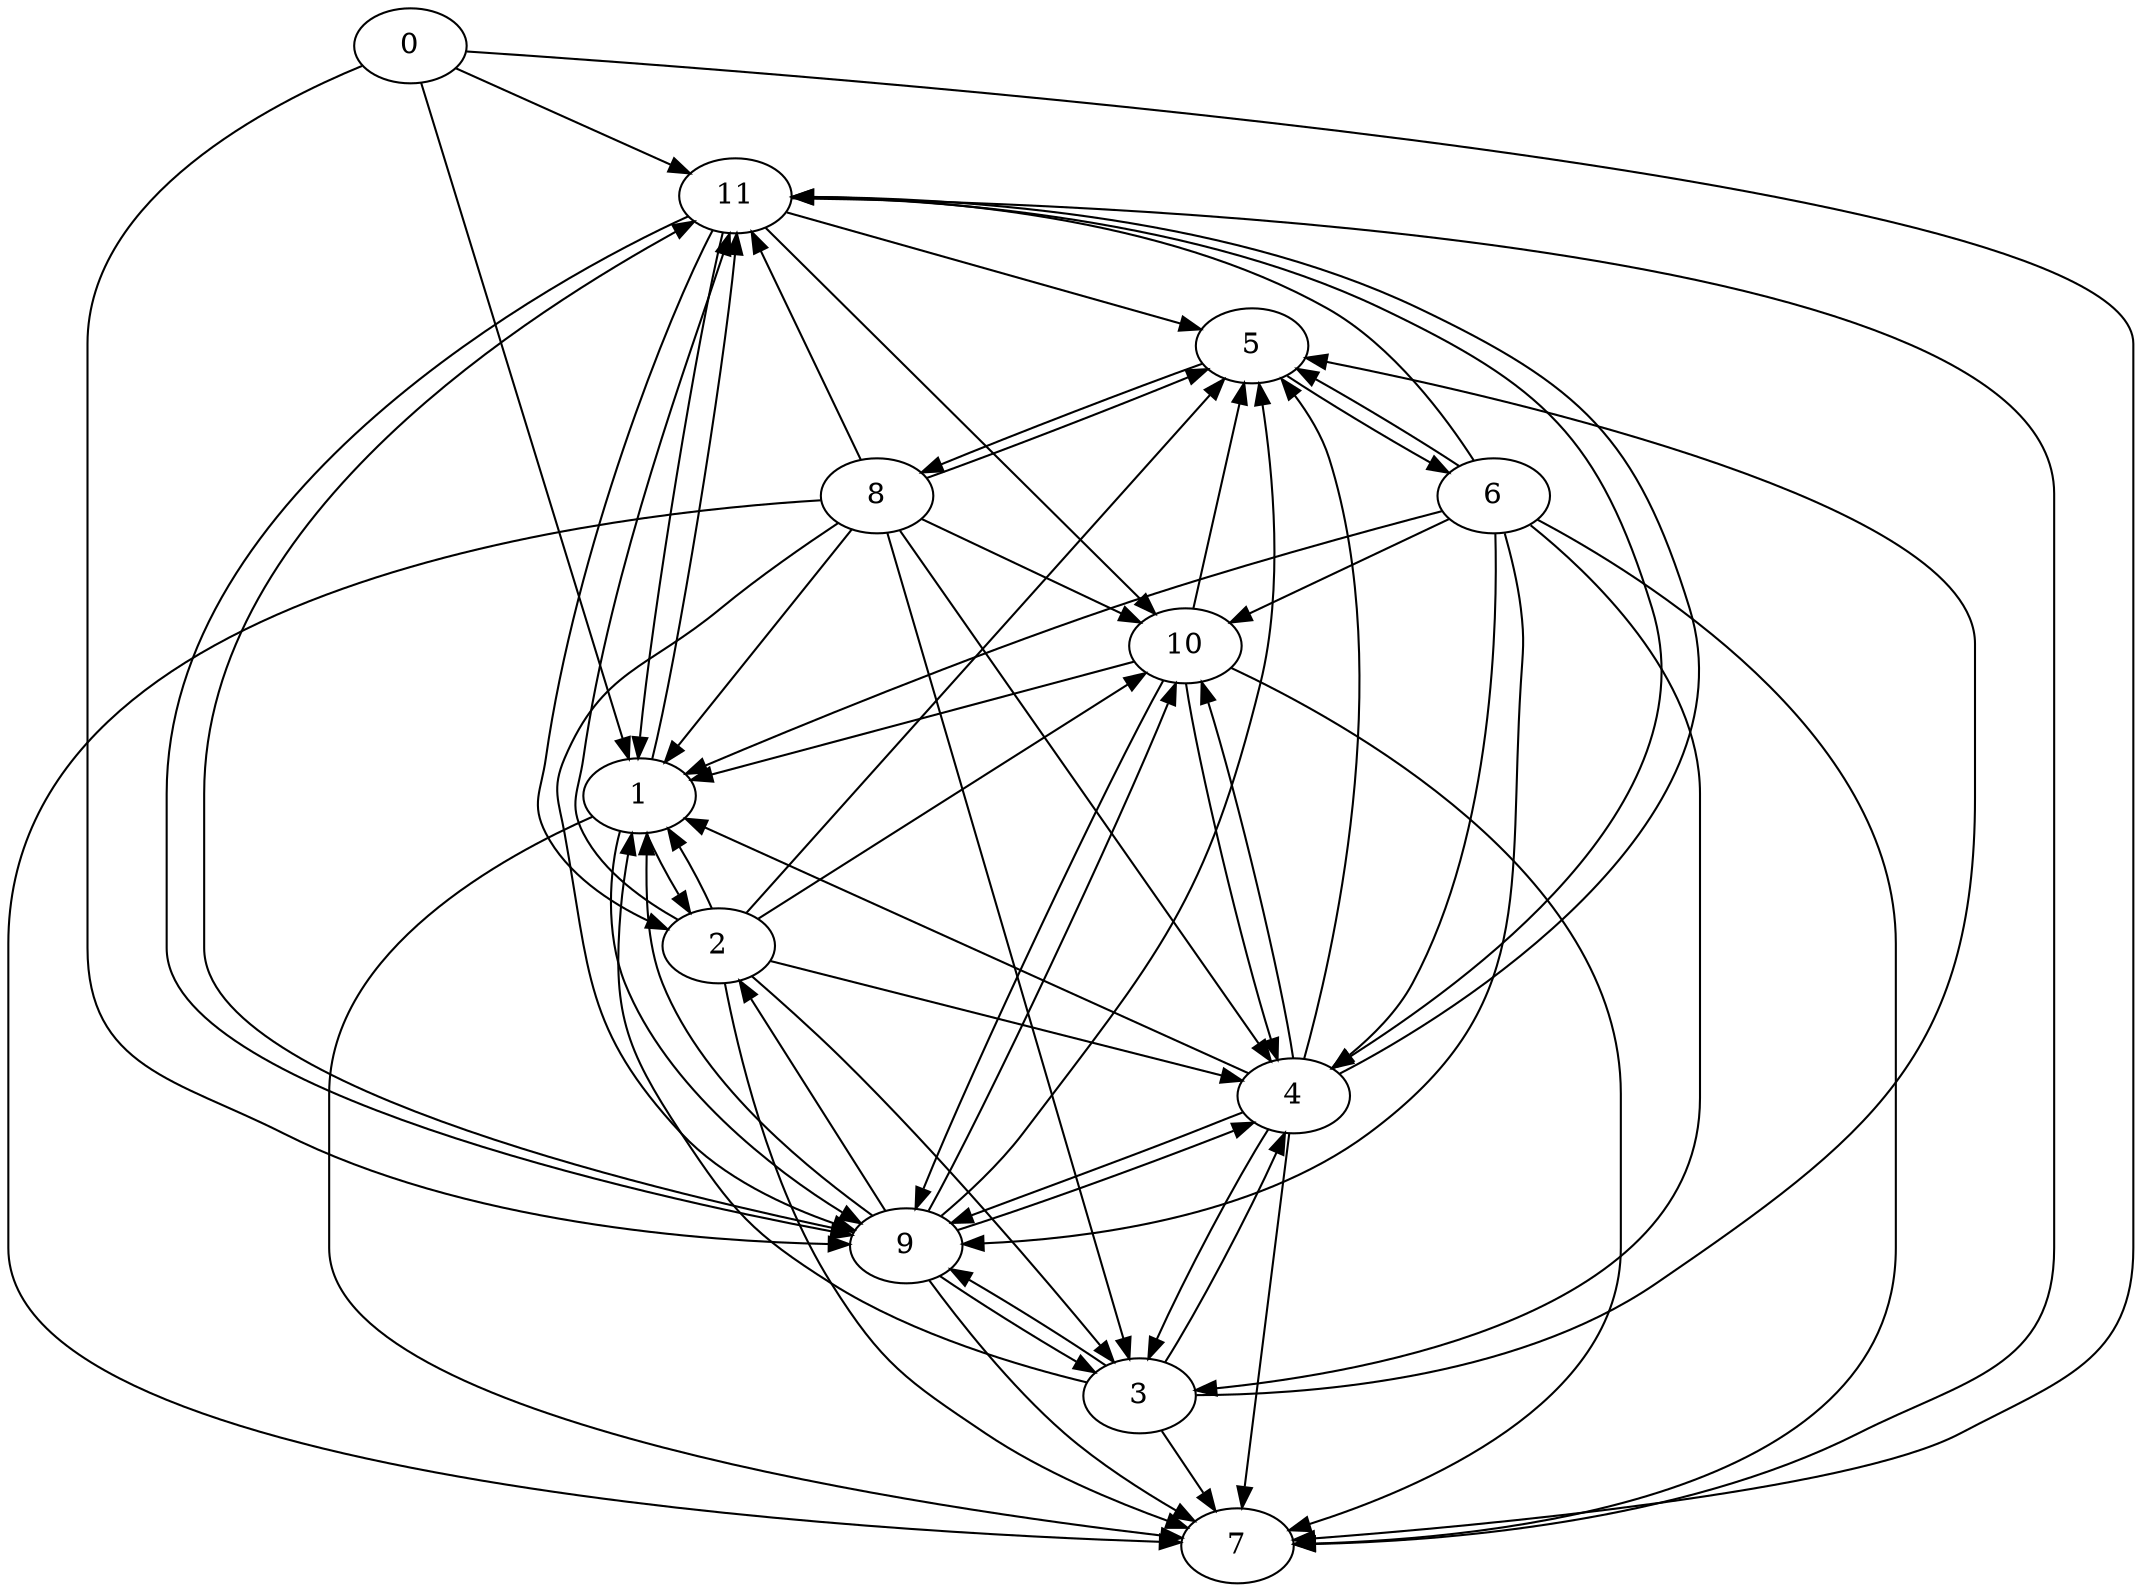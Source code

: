 digraph IMPLEMENTED_STATE_MACHINE {"11"->"7";"5"->"8";"3"->"4";"4"->"7";"9"->"1";"3"->"9";"10"->"9";"2"->"10";"9"->"10";"3"->"5";"2"->"3";"6"->"9";"6"->"3";"9"->"5";"4"->"3";"0"->"7";"10"->"7";"11"->"5";"6"->"11";"6"->"5";"2"->"11";"8"->"7";"8"->"3";"4"->"1";"6"->"7";"10"->"5";"0"->"9";"8"->"4";"1"->"7";"4"->"9";"11"->"1";"4"->"5";"3"->"7";"8"->"5";"9"->"4";"2"->"1";"6"->"1";"11"->"10";"8"->"10";"3"->"1";"11"->"2";"6"->"10";"9"->"2";"1"->"9";"10"->"1";"8"->"11";"5"->"6";"4"->"10";"1"->"2";"8"->"9";"10"->"4";"11"->"4";"4"->"11";"0"->"11";"9"->"7";"2"->"7";"0"->"1";"1"->"11";"2"->"5";"11"->"9";"9"->"11";"8"->"1";"6"->"4";"9"->"3";"2"->"4";}
